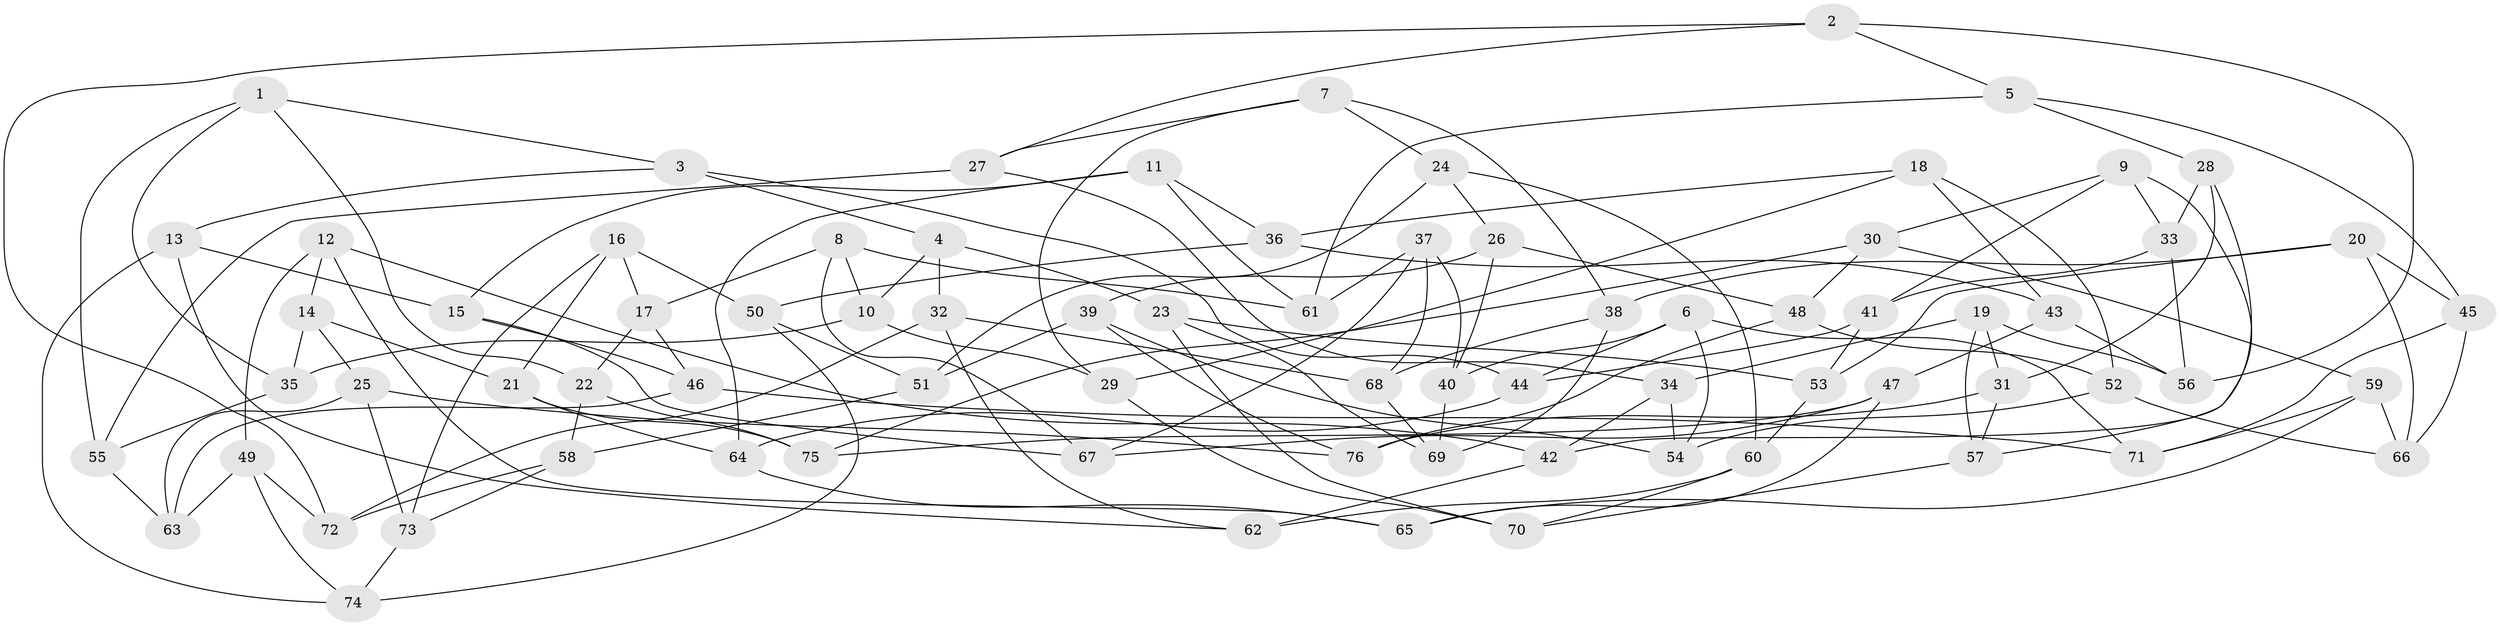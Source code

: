 // Generated by graph-tools (version 1.1) at 2025/11/02/27/25 16:11:44]
// undirected, 76 vertices, 152 edges
graph export_dot {
graph [start="1"]
  node [color=gray90,style=filled];
  1;
  2;
  3;
  4;
  5;
  6;
  7;
  8;
  9;
  10;
  11;
  12;
  13;
  14;
  15;
  16;
  17;
  18;
  19;
  20;
  21;
  22;
  23;
  24;
  25;
  26;
  27;
  28;
  29;
  30;
  31;
  32;
  33;
  34;
  35;
  36;
  37;
  38;
  39;
  40;
  41;
  42;
  43;
  44;
  45;
  46;
  47;
  48;
  49;
  50;
  51;
  52;
  53;
  54;
  55;
  56;
  57;
  58;
  59;
  60;
  61;
  62;
  63;
  64;
  65;
  66;
  67;
  68;
  69;
  70;
  71;
  72;
  73;
  74;
  75;
  76;
  1 -- 3;
  1 -- 22;
  1 -- 35;
  1 -- 55;
  2 -- 5;
  2 -- 56;
  2 -- 27;
  2 -- 72;
  3 -- 13;
  3 -- 44;
  3 -- 4;
  4 -- 23;
  4 -- 32;
  4 -- 10;
  5 -- 45;
  5 -- 61;
  5 -- 28;
  6 -- 71;
  6 -- 40;
  6 -- 54;
  6 -- 44;
  7 -- 24;
  7 -- 29;
  7 -- 38;
  7 -- 27;
  8 -- 10;
  8 -- 17;
  8 -- 67;
  8 -- 61;
  9 -- 33;
  9 -- 57;
  9 -- 41;
  9 -- 30;
  10 -- 29;
  10 -- 35;
  11 -- 64;
  11 -- 36;
  11 -- 61;
  11 -- 15;
  12 -- 65;
  12 -- 42;
  12 -- 14;
  12 -- 49;
  13 -- 62;
  13 -- 74;
  13 -- 15;
  14 -- 35;
  14 -- 21;
  14 -- 25;
  15 -- 46;
  15 -- 67;
  16 -- 17;
  16 -- 21;
  16 -- 50;
  16 -- 73;
  17 -- 46;
  17 -- 22;
  18 -- 29;
  18 -- 36;
  18 -- 52;
  18 -- 43;
  19 -- 57;
  19 -- 56;
  19 -- 34;
  19 -- 31;
  20 -- 38;
  20 -- 66;
  20 -- 45;
  20 -- 53;
  21 -- 75;
  21 -- 64;
  22 -- 75;
  22 -- 58;
  23 -- 53;
  23 -- 70;
  23 -- 69;
  24 -- 26;
  24 -- 60;
  24 -- 51;
  25 -- 63;
  25 -- 76;
  25 -- 73;
  26 -- 40;
  26 -- 48;
  26 -- 39;
  27 -- 55;
  27 -- 34;
  28 -- 31;
  28 -- 33;
  28 -- 42;
  29 -- 70;
  30 -- 75;
  30 -- 59;
  30 -- 48;
  31 -- 57;
  31 -- 76;
  32 -- 62;
  32 -- 68;
  32 -- 72;
  33 -- 41;
  33 -- 56;
  34 -- 54;
  34 -- 42;
  35 -- 55;
  36 -- 50;
  36 -- 43;
  37 -- 67;
  37 -- 61;
  37 -- 68;
  37 -- 40;
  38 -- 69;
  38 -- 68;
  39 -- 54;
  39 -- 51;
  39 -- 76;
  40 -- 69;
  41 -- 53;
  41 -- 44;
  42 -- 62;
  43 -- 56;
  43 -- 47;
  44 -- 64;
  45 -- 71;
  45 -- 66;
  46 -- 71;
  46 -- 63;
  47 -- 75;
  47 -- 67;
  47 -- 65;
  48 -- 76;
  48 -- 52;
  49 -- 63;
  49 -- 74;
  49 -- 72;
  50 -- 51;
  50 -- 74;
  51 -- 58;
  52 -- 66;
  52 -- 54;
  53 -- 60;
  55 -- 63;
  57 -- 70;
  58 -- 72;
  58 -- 73;
  59 -- 66;
  59 -- 65;
  59 -- 71;
  60 -- 62;
  60 -- 70;
  64 -- 65;
  68 -- 69;
  73 -- 74;
}
